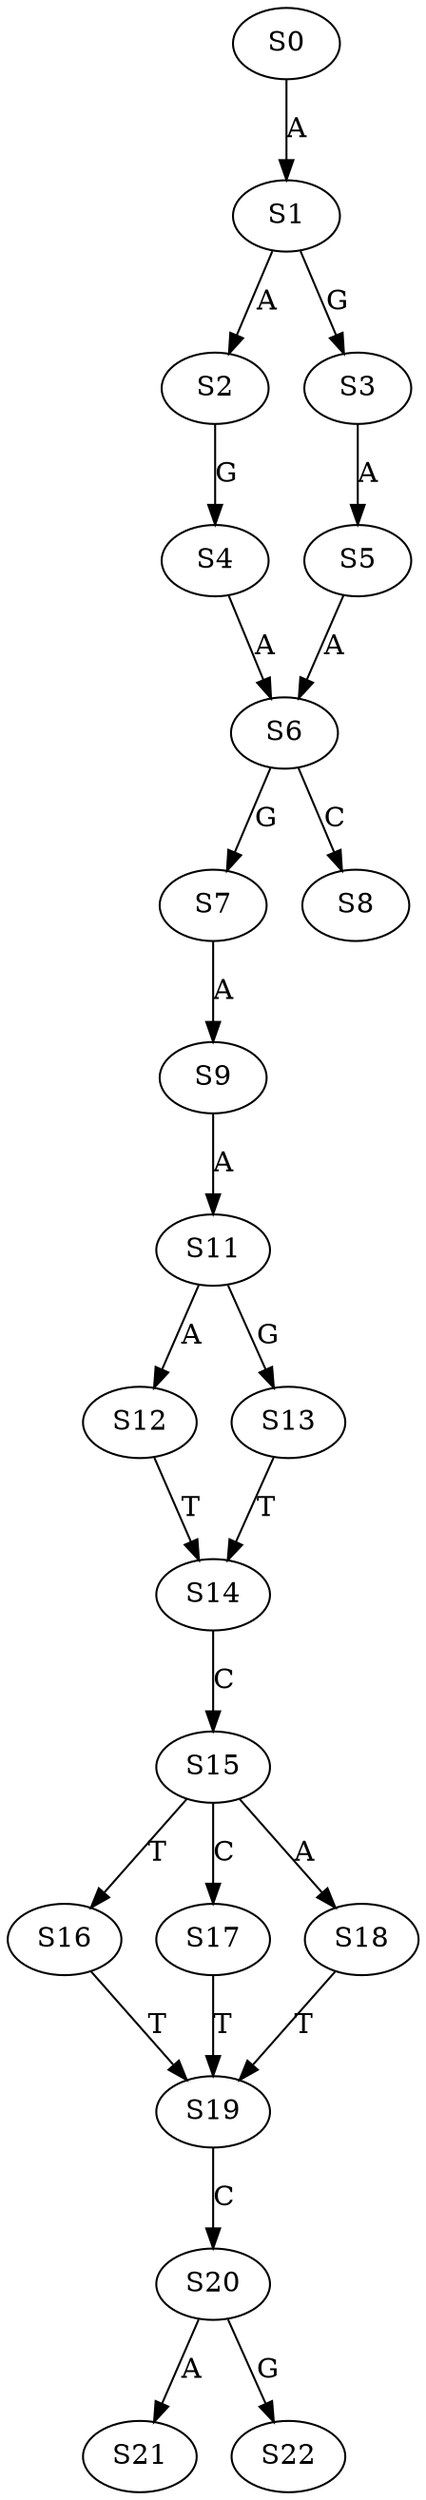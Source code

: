 strict digraph  {
	S0 -> S1 [ label = A ];
	S1 -> S2 [ label = A ];
	S1 -> S3 [ label = G ];
	S2 -> S4 [ label = G ];
	S3 -> S5 [ label = A ];
	S4 -> S6 [ label = A ];
	S5 -> S6 [ label = A ];
	S6 -> S7 [ label = G ];
	S6 -> S8 [ label = C ];
	S7 -> S9 [ label = A ];
	S9 -> S11 [ label = A ];
	S11 -> S12 [ label = A ];
	S11 -> S13 [ label = G ];
	S12 -> S14 [ label = T ];
	S13 -> S14 [ label = T ];
	S14 -> S15 [ label = C ];
	S15 -> S16 [ label = T ];
	S15 -> S17 [ label = C ];
	S15 -> S18 [ label = A ];
	S16 -> S19 [ label = T ];
	S17 -> S19 [ label = T ];
	S18 -> S19 [ label = T ];
	S19 -> S20 [ label = C ];
	S20 -> S21 [ label = A ];
	S20 -> S22 [ label = G ];
}

